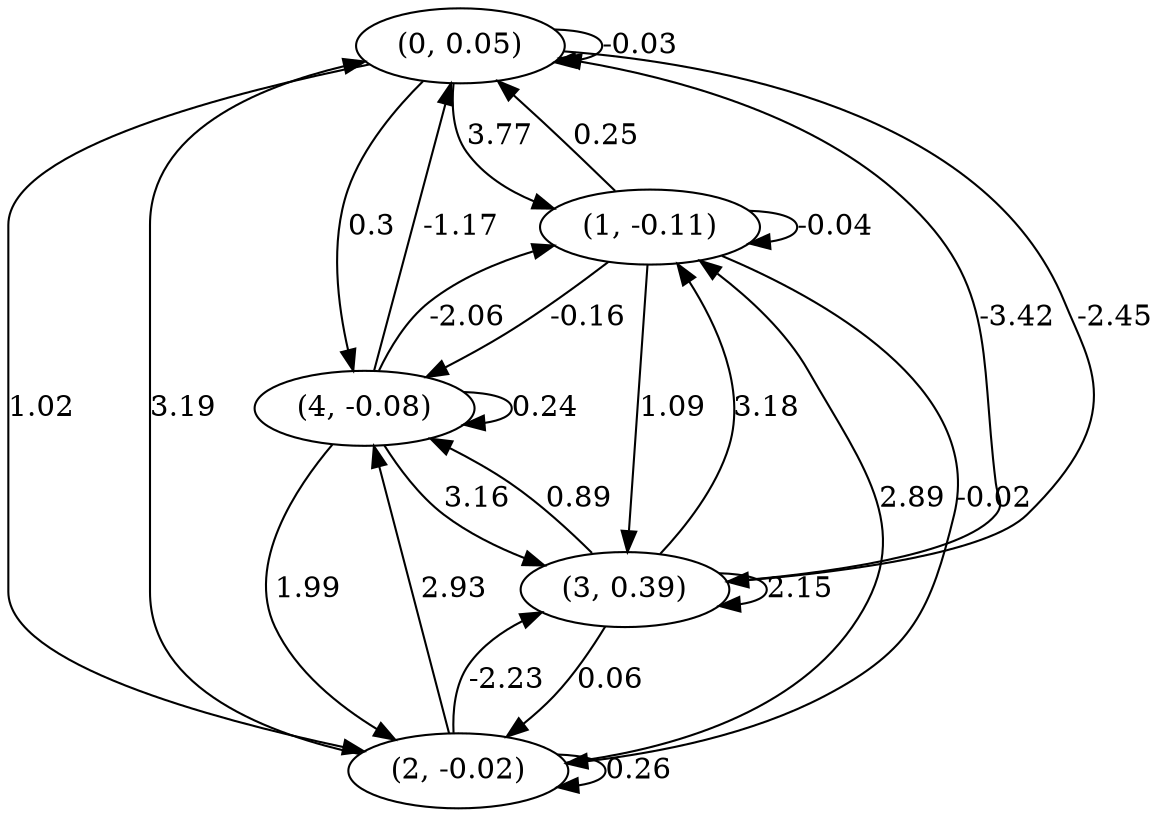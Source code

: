 digraph {
    0 [ label = "(0, 0.05)" ]
    1 [ label = "(1, -0.11)" ]
    2 [ label = "(2, -0.02)" ]
    3 [ label = "(3, 0.39)" ]
    4 [ label = "(4, -0.08)" ]
    0 -> 0 [ label = "-0.03" ]
    1 -> 1 [ label = "-0.04" ]
    2 -> 2 [ label = "0.26" ]
    3 -> 3 [ label = "2.15" ]
    4 -> 4 [ label = "0.24" ]
    1 -> 0 [ label = "0.25" ]
    2 -> 0 [ label = "3.19" ]
    3 -> 0 [ label = "-3.42" ]
    4 -> 0 [ label = "-1.17" ]
    0 -> 1 [ label = "3.77" ]
    2 -> 1 [ label = "2.89" ]
    3 -> 1 [ label = "3.18" ]
    4 -> 1 [ label = "-2.06" ]
    0 -> 2 [ label = "1.02" ]
    1 -> 2 [ label = "-0.02" ]
    3 -> 2 [ label = "0.06" ]
    4 -> 2 [ label = "1.99" ]
    0 -> 3 [ label = "-2.45" ]
    1 -> 3 [ label = "1.09" ]
    2 -> 3 [ label = "-2.23" ]
    4 -> 3 [ label = "3.16" ]
    0 -> 4 [ label = "0.3" ]
    1 -> 4 [ label = "-0.16" ]
    2 -> 4 [ label = "2.93" ]
    3 -> 4 [ label = "0.89" ]
}

